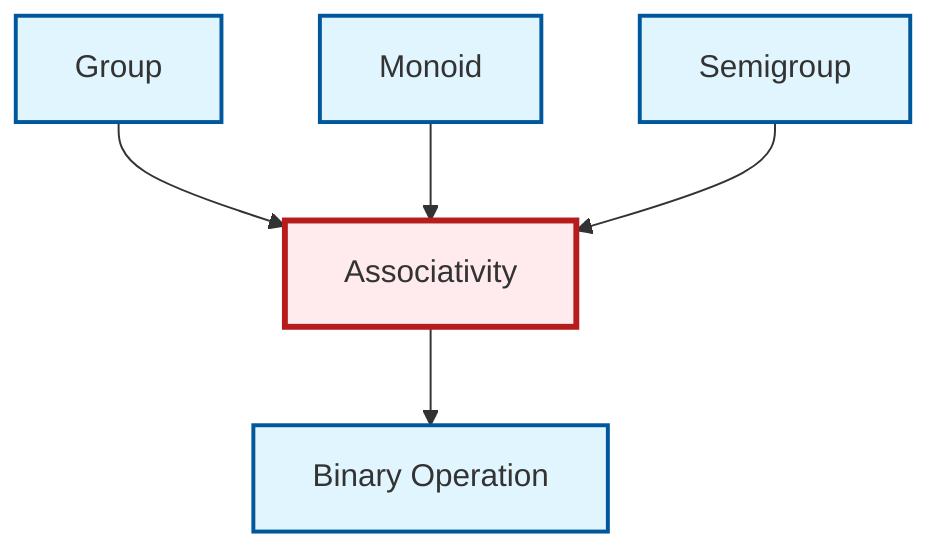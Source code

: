 graph TD
    classDef definition fill:#e1f5fe,stroke:#01579b,stroke-width:2px
    classDef theorem fill:#f3e5f5,stroke:#4a148c,stroke-width:2px
    classDef axiom fill:#fff3e0,stroke:#e65100,stroke-width:2px
    classDef example fill:#e8f5e9,stroke:#1b5e20,stroke-width:2px
    classDef current fill:#ffebee,stroke:#b71c1c,stroke-width:3px
    def-monoid["Monoid"]:::definition
    def-associativity["Associativity"]:::definition
    def-group["Group"]:::definition
    def-semigroup["Semigroup"]:::definition
    def-binary-operation["Binary Operation"]:::definition
    def-group --> def-associativity
    def-associativity --> def-binary-operation
    def-monoid --> def-associativity
    def-semigroup --> def-associativity
    class def-associativity current
